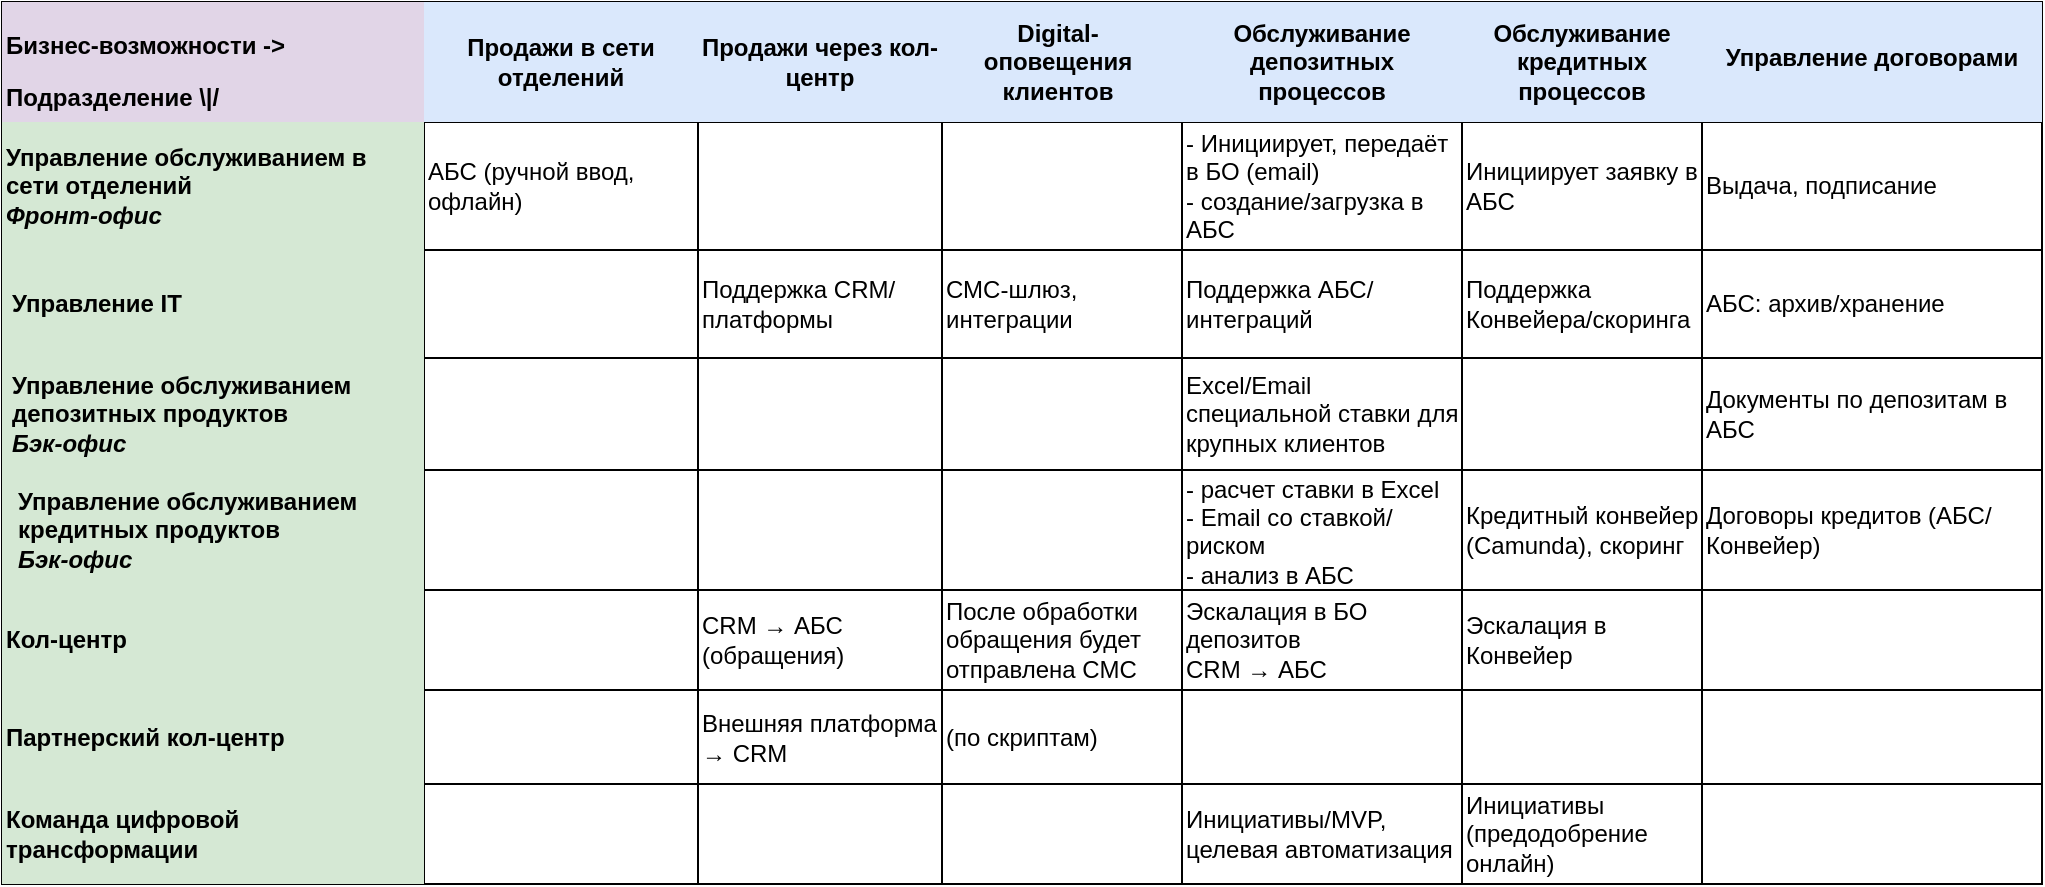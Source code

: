 <mxfile version="28.2.3">
  <diagram name="Страница — 1" id="jgSQj21MmRGN5Hcu17YA">
    <mxGraphModel dx="1089" dy="570" grid="1" gridSize="10" guides="1" tooltips="1" connect="1" arrows="1" fold="1" page="1" pageScale="1" pageWidth="827" pageHeight="1169" math="0" shadow="0">
      <root>
        <mxCell id="0" />
        <mxCell id="1" parent="0" />
        <mxCell id="O0AXEfCne8WzT-DTW3_N-217" value="" style="shape=table;startSize=0;container=1;collapsible=0;childLayout=tableLayout;" vertex="1" parent="1">
          <mxGeometry x="110" y="206" width="1020" height="441" as="geometry" />
        </mxCell>
        <mxCell id="O0AXEfCne8WzT-DTW3_N-218" value="" style="shape=tableRow;horizontal=0;startSize=0;swimlaneHead=0;swimlaneBody=0;strokeColor=inherit;top=0;left=0;bottom=0;right=0;collapsible=0;dropTarget=0;fillColor=none;points=[[0,0.5],[1,0.5]];portConstraint=eastwest;" vertex="1" parent="O0AXEfCne8WzT-DTW3_N-217">
          <mxGeometry width="1020" height="60" as="geometry" />
        </mxCell>
        <mxCell id="O0AXEfCne8WzT-DTW3_N-219" value="&lt;p&gt;&lt;b style=&quot;&quot;&gt;Бизнес-возможности -&amp;gt;&lt;/b&gt;&lt;b&gt;&lt;/b&gt;&lt;/p&gt;&lt;p&gt;&lt;b style=&quot;background-color: transparent; color: light-dark(rgb(0, 0, 0), rgb(255, 255, 255));&quot;&gt;Подразделение \|/&lt;/b&gt;&lt;/p&gt;" style="shape=partialRectangle;html=1;whiteSpace=wrap;connectable=0;strokeColor=#9673a6;overflow=hidden;fillColor=#e1d5e7;top=0;left=0;bottom=0;right=0;pointerEvents=1;align=left;" vertex="1" parent="O0AXEfCne8WzT-DTW3_N-218">
          <mxGeometry width="211" height="60" as="geometry">
            <mxRectangle width="211" height="60" as="alternateBounds" />
          </mxGeometry>
        </mxCell>
        <mxCell id="O0AXEfCne8WzT-DTW3_N-220" value="&lt;b&gt;Продажи в сети отделений&lt;/b&gt;" style="shape=partialRectangle;html=1;whiteSpace=wrap;connectable=0;strokeColor=#6c8ebf;overflow=hidden;fillColor=#dae8fc;top=0;left=0;bottom=0;right=0;pointerEvents=1;align=center;" vertex="1" parent="O0AXEfCne8WzT-DTW3_N-218">
          <mxGeometry x="211" width="137" height="60" as="geometry">
            <mxRectangle width="137" height="60" as="alternateBounds" />
          </mxGeometry>
        </mxCell>
        <mxCell id="O0AXEfCne8WzT-DTW3_N-221" value="&lt;span style=&quot;font-weight: 700;&quot;&gt;Продажи через кол-центр&lt;/span&gt;" style="shape=partialRectangle;html=1;whiteSpace=wrap;connectable=0;strokeColor=#6c8ebf;overflow=hidden;fillColor=#dae8fc;top=0;left=0;bottom=0;right=0;pointerEvents=1;align=center;" vertex="1" parent="O0AXEfCne8WzT-DTW3_N-218">
          <mxGeometry x="348" width="122" height="60" as="geometry">
            <mxRectangle width="122" height="60" as="alternateBounds" />
          </mxGeometry>
        </mxCell>
        <mxCell id="O0AXEfCne8WzT-DTW3_N-222" value="&lt;table data-start=&quot;2052&quot; data-end=&quot;2894&quot; class=&quot;w-fit min-w-(--thread-content-width)&quot; style=&quot;&quot;&gt;&lt;thead data-start=&quot;2052&quot; data-end=&quot;2205&quot;&gt;&lt;tr data-start=&quot;2052&quot; data-end=&quot;2205&quot;&gt;&lt;th data-start=&quot;2107&quot; data-end=&quot;2133&quot; data-col-size=&quot;sm&quot;&gt;Digital-оповещения клиентов&lt;/th&gt;&lt;th data-start=&quot;2133&quot; data-end=&quot;2158&quot; data-col-size=&quot;sm&quot;&gt;&lt;br&gt;&lt;/th&gt;&lt;/tr&gt;&lt;/thead&gt;&lt;/table&gt;" style="shape=partialRectangle;html=1;whiteSpace=wrap;connectable=0;strokeColor=#6c8ebf;overflow=hidden;fillColor=#dae8fc;top=0;left=0;bottom=0;right=0;pointerEvents=1;align=center;" vertex="1" parent="O0AXEfCne8WzT-DTW3_N-218">
          <mxGeometry x="470" width="120" height="60" as="geometry">
            <mxRectangle width="120" height="60" as="alternateBounds" />
          </mxGeometry>
        </mxCell>
        <mxCell id="O0AXEfCne8WzT-DTW3_N-223" value="&lt;b&gt;Обслуживание депозитных процессов&lt;/b&gt;" style="shape=partialRectangle;html=1;whiteSpace=wrap;connectable=0;strokeColor=#6c8ebf;overflow=hidden;fillColor=#dae8fc;top=0;left=0;bottom=0;right=0;pointerEvents=1;align=center;" vertex="1" parent="O0AXEfCne8WzT-DTW3_N-218">
          <mxGeometry x="590" width="140" height="60" as="geometry">
            <mxRectangle width="140" height="60" as="alternateBounds" />
          </mxGeometry>
        </mxCell>
        <mxCell id="O0AXEfCne8WzT-DTW3_N-224" value="&lt;b&gt;Обслуживание кредитных процессов&lt;/b&gt;" style="shape=partialRectangle;html=1;whiteSpace=wrap;connectable=0;strokeColor=#6c8ebf;overflow=hidden;fillColor=#dae8fc;top=0;left=0;bottom=0;right=0;pointerEvents=1;align=center;" vertex="1" parent="O0AXEfCne8WzT-DTW3_N-218">
          <mxGeometry x="730" width="120" height="60" as="geometry">
            <mxRectangle width="120" height="60" as="alternateBounds" />
          </mxGeometry>
        </mxCell>
        <mxCell id="O0AXEfCne8WzT-DTW3_N-225" value="&lt;table data-start=&quot;2052&quot; data-end=&quot;2894&quot; class=&quot;w-fit min-w-(--thread-content-width)&quot; style=&quot;&quot;&gt;&lt;thead data-start=&quot;2052&quot; data-end=&quot;2205&quot;&gt;&lt;tr data-start=&quot;2052&quot; data-end=&quot;2205&quot;&gt;&lt;th data-start=&quot;2178&quot; data-end=&quot;2205&quot; data-col-size=&quot;md&quot;&gt;Управление договорами&lt;/th&gt;&lt;/tr&gt;&lt;/thead&gt;&lt;tbody data-start=&quot;2363&quot; data-end=&quot;2894&quot;&gt;&lt;tr data-start=&quot;2363&quot; data-end=&quot;2453&quot;&gt;&lt;td data-start=&quot;2363&quot; data-end=&quot;2379&quot; data-col-size=&quot;sm&quot;&gt;&lt;/td&gt;&lt;/tr&gt;&lt;/tbody&gt;&lt;/table&gt;" style="shape=partialRectangle;html=1;whiteSpace=wrap;connectable=0;strokeColor=#6c8ebf;overflow=hidden;fillColor=#dae8fc;top=0;left=0;bottom=0;right=0;pointerEvents=1;align=center;" vertex="1" parent="O0AXEfCne8WzT-DTW3_N-218">
          <mxGeometry x="850" width="170" height="60" as="geometry">
            <mxRectangle width="170" height="60" as="alternateBounds" />
          </mxGeometry>
        </mxCell>
        <mxCell id="O0AXEfCne8WzT-DTW3_N-226" value="" style="shape=tableRow;horizontal=0;startSize=0;swimlaneHead=0;swimlaneBody=0;strokeColor=inherit;top=0;left=0;bottom=0;right=0;collapsible=0;dropTarget=0;fillColor=none;points=[[0,0.5],[1,0.5]];portConstraint=eastwest;" vertex="1" parent="O0AXEfCne8WzT-DTW3_N-217">
          <mxGeometry y="60" width="1020" height="64" as="geometry" />
        </mxCell>
        <mxCell id="O0AXEfCne8WzT-DTW3_N-227" value="&lt;b&gt;Управление обслуживанием в сети отделений&amp;nbsp;&lt;/b&gt;&lt;div&gt;&lt;b&gt;&lt;i&gt;Фронт-офис&lt;/i&gt;&lt;/b&gt;&lt;/div&gt;" style="shape=partialRectangle;html=1;whiteSpace=wrap;connectable=0;strokeColor=#82b366;overflow=hidden;fillColor=#d5e8d4;top=0;left=0;bottom=0;right=0;pointerEvents=1;align=left;" vertex="1" parent="O0AXEfCne8WzT-DTW3_N-226">
          <mxGeometry width="211" height="64" as="geometry">
            <mxRectangle width="211" height="64" as="alternateBounds" />
          </mxGeometry>
        </mxCell>
        <mxCell id="O0AXEfCne8WzT-DTW3_N-228" value="АБС (ручной ввод, офлайн)" style="shape=partialRectangle;html=1;whiteSpace=wrap;connectable=0;strokeColor=inherit;overflow=hidden;fillColor=none;top=0;left=0;bottom=0;right=0;pointerEvents=1;align=left;" vertex="1" parent="O0AXEfCne8WzT-DTW3_N-226">
          <mxGeometry x="211" width="137" height="64" as="geometry">
            <mxRectangle width="137" height="64" as="alternateBounds" />
          </mxGeometry>
        </mxCell>
        <mxCell id="O0AXEfCne8WzT-DTW3_N-229" value="" style="shape=partialRectangle;html=1;whiteSpace=wrap;connectable=0;strokeColor=inherit;overflow=hidden;fillColor=none;top=0;left=0;bottom=0;right=0;pointerEvents=1;align=left;" vertex="1" parent="O0AXEfCne8WzT-DTW3_N-226">
          <mxGeometry x="348" width="122" height="64" as="geometry">
            <mxRectangle width="122" height="64" as="alternateBounds" />
          </mxGeometry>
        </mxCell>
        <mxCell id="O0AXEfCne8WzT-DTW3_N-230" value="" style="shape=partialRectangle;html=1;whiteSpace=wrap;connectable=0;strokeColor=inherit;overflow=hidden;fillColor=none;top=0;left=0;bottom=0;right=0;pointerEvents=1;align=left;" vertex="1" parent="O0AXEfCne8WzT-DTW3_N-226">
          <mxGeometry x="470" width="120" height="64" as="geometry">
            <mxRectangle width="120" height="64" as="alternateBounds" />
          </mxGeometry>
        </mxCell>
        <mxCell id="O0AXEfCne8WzT-DTW3_N-231" value="- Инициирует, передаёт в БО (email)&lt;div&gt;- создание/загрузка в АБС&lt;/div&gt;" style="shape=partialRectangle;html=1;whiteSpace=wrap;connectable=0;strokeColor=inherit;overflow=hidden;fillColor=none;top=0;left=0;bottom=0;right=0;pointerEvents=1;align=left;" vertex="1" parent="O0AXEfCne8WzT-DTW3_N-226">
          <mxGeometry x="590" width="140" height="64" as="geometry">
            <mxRectangle width="140" height="64" as="alternateBounds" />
          </mxGeometry>
        </mxCell>
        <mxCell id="O0AXEfCne8WzT-DTW3_N-232" value="Инициирует заявку в АБС" style="shape=partialRectangle;html=1;whiteSpace=wrap;connectable=0;strokeColor=inherit;overflow=hidden;fillColor=none;top=0;left=0;bottom=0;right=0;pointerEvents=1;align=left;" vertex="1" parent="O0AXEfCne8WzT-DTW3_N-226">
          <mxGeometry x="730" width="120" height="64" as="geometry">
            <mxRectangle width="120" height="64" as="alternateBounds" />
          </mxGeometry>
        </mxCell>
        <mxCell id="O0AXEfCne8WzT-DTW3_N-233" value="Выдача, подписание" style="shape=partialRectangle;html=1;whiteSpace=wrap;connectable=0;strokeColor=inherit;overflow=hidden;fillColor=none;top=0;left=0;bottom=0;right=0;pointerEvents=1;align=left;" vertex="1" parent="O0AXEfCne8WzT-DTW3_N-226">
          <mxGeometry x="850" width="170" height="64" as="geometry">
            <mxRectangle width="170" height="64" as="alternateBounds" />
          </mxGeometry>
        </mxCell>
        <mxCell id="O0AXEfCne8WzT-DTW3_N-234" value="" style="shape=tableRow;horizontal=0;startSize=0;swimlaneHead=0;swimlaneBody=0;strokeColor=inherit;top=0;left=0;bottom=0;right=0;collapsible=0;dropTarget=0;fillColor=none;points=[[0,0.5],[1,0.5]];portConstraint=eastwest;" vertex="1" parent="O0AXEfCne8WzT-DTW3_N-217">
          <mxGeometry y="124" width="1020" height="54" as="geometry" />
        </mxCell>
        <mxCell id="O0AXEfCne8WzT-DTW3_N-235" value="&lt;table data-start=&quot;2052&quot; data-end=&quot;2894&quot; class=&quot;w-fit min-w-(--thread-content-width)&quot; style=&quot;&quot;&gt;&lt;tbody data-start=&quot;2363&quot; data-end=&quot;2894&quot;&gt;&lt;tr data-start=&quot;2454&quot; data-end=&quot;2550&quot;&gt;&lt;td data-start=&quot;2454&quot; data-end=&quot;2483&quot; data-col-size=&quot;sm&quot;&gt;&lt;b&gt;Управление IT&lt;/b&gt;&lt;/td&gt;&lt;td data-col-size=&quot;sm&quot; data-start=&quot;2483&quot; data-end=&quot;2487&quot;&gt;&lt;br&gt;&lt;/td&gt;&lt;/tr&gt;&lt;/tbody&gt;&lt;/table&gt;" style="shape=partialRectangle;html=1;whiteSpace=wrap;connectable=0;strokeColor=#003300;overflow=hidden;fillColor=#d5e8d4;top=0;left=0;bottom=0;right=0;pointerEvents=1;align=left;" vertex="1" parent="O0AXEfCne8WzT-DTW3_N-234">
          <mxGeometry width="211" height="54" as="geometry">
            <mxRectangle width="211" height="54" as="alternateBounds" />
          </mxGeometry>
        </mxCell>
        <mxCell id="O0AXEfCne8WzT-DTW3_N-236" value="" style="shape=partialRectangle;html=1;whiteSpace=wrap;connectable=0;strokeColor=inherit;overflow=hidden;fillColor=none;top=0;left=0;bottom=0;right=0;pointerEvents=1;align=left;" vertex="1" parent="O0AXEfCne8WzT-DTW3_N-234">
          <mxGeometry x="211" width="137" height="54" as="geometry">
            <mxRectangle width="137" height="54" as="alternateBounds" />
          </mxGeometry>
        </mxCell>
        <mxCell id="O0AXEfCne8WzT-DTW3_N-237" value="Поддержка CRM/платформы&amp;nbsp;" style="shape=partialRectangle;html=1;whiteSpace=wrap;connectable=0;strokeColor=inherit;overflow=hidden;fillColor=none;top=0;left=0;bottom=0;right=0;pointerEvents=1;align=left;" vertex="1" parent="O0AXEfCne8WzT-DTW3_N-234">
          <mxGeometry x="348" width="122" height="54" as="geometry">
            <mxRectangle width="122" height="54" as="alternateBounds" />
          </mxGeometry>
        </mxCell>
        <mxCell id="O0AXEfCne8WzT-DTW3_N-238" value="СМС-шлюз, интеграции" style="shape=partialRectangle;html=1;whiteSpace=wrap;connectable=0;strokeColor=inherit;overflow=hidden;fillColor=none;top=0;left=0;bottom=0;right=0;pointerEvents=1;align=left;" vertex="1" parent="O0AXEfCne8WzT-DTW3_N-234">
          <mxGeometry x="470" width="120" height="54" as="geometry">
            <mxRectangle width="120" height="54" as="alternateBounds" />
          </mxGeometry>
        </mxCell>
        <mxCell id="O0AXEfCne8WzT-DTW3_N-239" value="Поддержка АБС/интеграций&amp;nbsp;" style="shape=partialRectangle;html=1;whiteSpace=wrap;connectable=0;strokeColor=inherit;overflow=hidden;fillColor=none;top=0;left=0;bottom=0;right=0;pointerEvents=1;align=left;" vertex="1" parent="O0AXEfCne8WzT-DTW3_N-234">
          <mxGeometry x="590" width="140" height="54" as="geometry">
            <mxRectangle width="140" height="54" as="alternateBounds" />
          </mxGeometry>
        </mxCell>
        <mxCell id="O0AXEfCne8WzT-DTW3_N-240" value="Поддержка Конвейера/скоринга" style="shape=partialRectangle;html=1;whiteSpace=wrap;connectable=0;strokeColor=inherit;overflow=hidden;fillColor=none;top=0;left=0;bottom=0;right=0;pointerEvents=1;align=left;" vertex="1" parent="O0AXEfCne8WzT-DTW3_N-234">
          <mxGeometry x="730" width="120" height="54" as="geometry">
            <mxRectangle width="120" height="54" as="alternateBounds" />
          </mxGeometry>
        </mxCell>
        <mxCell id="O0AXEfCne8WzT-DTW3_N-241" value="АБС: архив/хранение" style="shape=partialRectangle;html=1;whiteSpace=wrap;connectable=0;strokeColor=inherit;overflow=hidden;fillColor=none;top=0;left=0;bottom=0;right=0;pointerEvents=1;align=left;" vertex="1" parent="O0AXEfCne8WzT-DTW3_N-234">
          <mxGeometry x="850" width="170" height="54" as="geometry">
            <mxRectangle width="170" height="54" as="alternateBounds" />
          </mxGeometry>
        </mxCell>
        <mxCell id="O0AXEfCne8WzT-DTW3_N-242" value="" style="shape=tableRow;horizontal=0;startSize=0;swimlaneHead=0;swimlaneBody=0;strokeColor=inherit;top=0;left=0;bottom=0;right=0;collapsible=0;dropTarget=0;fillColor=none;points=[[0,0.5],[1,0.5]];portConstraint=eastwest;" vertex="1" parent="O0AXEfCne8WzT-DTW3_N-217">
          <mxGeometry y="178" width="1020" height="56" as="geometry" />
        </mxCell>
        <mxCell id="O0AXEfCne8WzT-DTW3_N-243" value="&lt;table data-start=&quot;2052&quot; data-end=&quot;2894&quot; class=&quot;w-fit min-w-(--thread-content-width)&quot; style=&quot;&quot;&gt;&lt;tbody data-start=&quot;2363&quot; data-end=&quot;2894&quot;&gt;&lt;tr data-start=&quot;2551&quot; data-end=&quot;2650&quot;&gt;&lt;td data-start=&quot;2551&quot; data-end=&quot;2566&quot; data-col-size=&quot;sm&quot;&gt;&lt;b&gt;Управление обслуживанием депозитных продуктов&lt;br&gt;&lt;i&gt;Бэк-офис&lt;/i&gt;&lt;/b&gt;&lt;/td&gt;&lt;td data-col-size=&quot;sm&quot; data-start=&quot;2566&quot; data-end=&quot;2596&quot;&gt;&lt;/td&gt;&lt;/tr&gt;&lt;/tbody&gt;&lt;/table&gt;" style="shape=partialRectangle;html=1;whiteSpace=wrap;connectable=0;strokeColor=#82b366;overflow=hidden;fillColor=#d5e8d4;top=0;left=0;bottom=0;right=0;pointerEvents=1;align=left;" vertex="1" parent="O0AXEfCne8WzT-DTW3_N-242">
          <mxGeometry width="211" height="56" as="geometry">
            <mxRectangle width="211" height="56" as="alternateBounds" />
          </mxGeometry>
        </mxCell>
        <mxCell id="O0AXEfCne8WzT-DTW3_N-244" value="" style="shape=partialRectangle;html=1;whiteSpace=wrap;connectable=0;strokeColor=inherit;overflow=hidden;fillColor=none;top=0;left=0;bottom=0;right=0;pointerEvents=1;align=left;" vertex="1" parent="O0AXEfCne8WzT-DTW3_N-242">
          <mxGeometry x="211" width="137" height="56" as="geometry">
            <mxRectangle width="137" height="56" as="alternateBounds" />
          </mxGeometry>
        </mxCell>
        <mxCell id="O0AXEfCne8WzT-DTW3_N-245" value="" style="shape=partialRectangle;html=1;whiteSpace=wrap;connectable=0;strokeColor=inherit;overflow=hidden;fillColor=none;top=0;left=0;bottom=0;right=0;pointerEvents=1;align=left;" vertex="1" parent="O0AXEfCne8WzT-DTW3_N-242">
          <mxGeometry x="348" width="122" height="56" as="geometry">
            <mxRectangle width="122" height="56" as="alternateBounds" />
          </mxGeometry>
        </mxCell>
        <mxCell id="O0AXEfCne8WzT-DTW3_N-246" value="" style="shape=partialRectangle;html=1;whiteSpace=wrap;connectable=0;strokeColor=inherit;overflow=hidden;fillColor=none;top=0;left=0;bottom=0;right=0;pointerEvents=1;align=left;" vertex="1" parent="O0AXEfCne8WzT-DTW3_N-242">
          <mxGeometry x="470" width="120" height="56" as="geometry">
            <mxRectangle width="120" height="56" as="alternateBounds" />
          </mxGeometry>
        </mxCell>
        <mxCell id="O0AXEfCne8WzT-DTW3_N-247" value="Excel/Email специальной ставки для крупных клиентов" style="shape=partialRectangle;html=1;whiteSpace=wrap;connectable=0;strokeColor=inherit;overflow=hidden;fillColor=none;top=0;left=0;bottom=0;right=0;pointerEvents=1;align=left;" vertex="1" parent="O0AXEfCne8WzT-DTW3_N-242">
          <mxGeometry x="590" width="140" height="56" as="geometry">
            <mxRectangle width="140" height="56" as="alternateBounds" />
          </mxGeometry>
        </mxCell>
        <mxCell id="O0AXEfCne8WzT-DTW3_N-248" value="" style="shape=partialRectangle;html=1;whiteSpace=wrap;connectable=0;strokeColor=inherit;overflow=hidden;fillColor=none;top=0;left=0;bottom=0;right=0;pointerEvents=1;align=left;" vertex="1" parent="O0AXEfCne8WzT-DTW3_N-242">
          <mxGeometry x="730" width="120" height="56" as="geometry">
            <mxRectangle width="120" height="56" as="alternateBounds" />
          </mxGeometry>
        </mxCell>
        <mxCell id="O0AXEfCne8WzT-DTW3_N-249" value="Документы по депозитам в АБС" style="shape=partialRectangle;html=1;whiteSpace=wrap;connectable=0;strokeColor=inherit;overflow=hidden;fillColor=none;top=0;left=0;bottom=0;right=0;pointerEvents=1;align=left;" vertex="1" parent="O0AXEfCne8WzT-DTW3_N-242">
          <mxGeometry x="850" width="170" height="56" as="geometry">
            <mxRectangle width="170" height="56" as="alternateBounds" />
          </mxGeometry>
        </mxCell>
        <mxCell id="O0AXEfCne8WzT-DTW3_N-250" value="" style="shape=tableRow;horizontal=0;startSize=0;swimlaneHead=0;swimlaneBody=0;strokeColor=inherit;top=0;left=0;bottom=0;right=0;collapsible=0;dropTarget=0;fillColor=none;points=[[0,0.5],[1,0.5]];portConstraint=eastwest;" vertex="1" parent="O0AXEfCne8WzT-DTW3_N-217">
          <mxGeometry y="234" width="1020" height="60" as="geometry" />
        </mxCell>
        <mxCell id="O0AXEfCne8WzT-DTW3_N-251" value="&lt;table data-start=&quot;2052&quot; data-end=&quot;2894&quot; class=&quot;w-fit min-w-(--thread-content-width)&quot; style=&quot;&quot;&gt;&lt;tbody data-start=&quot;2363&quot; data-end=&quot;2894&quot;&gt;&lt;tr data-start=&quot;2651&quot; data-end=&quot;2791&quot;&gt;&lt;td data-start=&quot;2651&quot; data-end=&quot;2676&quot; data-col-size=&quot;sm&quot;&gt;&lt;table data-start=&quot;2052&quot; data-end=&quot;2894&quot; class=&quot;w-fit min-w-(--thread-content-width)&quot;&gt;&lt;tbody data-start=&quot;2363&quot; data-end=&quot;2894&quot;&gt;&lt;tr data-start=&quot;2551&quot; data-end=&quot;2650&quot;&gt;&lt;td data-start=&quot;2551&quot; data-end=&quot;2566&quot; data-col-size=&quot;sm&quot;&gt;&lt;b&gt;Управление обслуживанием кредитных продуктов&lt;/b&gt;&lt;b&gt;&lt;br&gt;&lt;i&gt;Бэк-офис&lt;/i&gt;&lt;/b&gt;&lt;/td&gt;&lt;td data-col-size=&quot;sm&quot; data-start=&quot;2566&quot; data-end=&quot;2596&quot;&gt;&lt;/td&gt;&lt;/tr&gt;&lt;/tbody&gt;&lt;/table&gt;&lt;/td&gt;&lt;td data-col-size=&quot;sm&quot; data-start=&quot;2676&quot; data-end=&quot;2700&quot;&gt;&lt;br&gt;&lt;/td&gt;&lt;/tr&gt;&lt;/tbody&gt;&lt;/table&gt;" style="shape=partialRectangle;html=1;whiteSpace=wrap;connectable=0;strokeColor=#82b366;overflow=hidden;fillColor=#d5e8d4;top=0;left=0;bottom=0;right=0;pointerEvents=1;align=left;" vertex="1" parent="O0AXEfCne8WzT-DTW3_N-250">
          <mxGeometry width="211" height="60" as="geometry">
            <mxRectangle width="211" height="60" as="alternateBounds" />
          </mxGeometry>
        </mxCell>
        <mxCell id="O0AXEfCne8WzT-DTW3_N-252" value="" style="shape=partialRectangle;html=1;whiteSpace=wrap;connectable=0;strokeColor=inherit;overflow=hidden;fillColor=none;top=0;left=0;bottom=0;right=0;pointerEvents=1;align=left;" vertex="1" parent="O0AXEfCne8WzT-DTW3_N-250">
          <mxGeometry x="211" width="137" height="60" as="geometry">
            <mxRectangle width="137" height="60" as="alternateBounds" />
          </mxGeometry>
        </mxCell>
        <mxCell id="O0AXEfCne8WzT-DTW3_N-253" value="" style="shape=partialRectangle;html=1;whiteSpace=wrap;connectable=0;strokeColor=inherit;overflow=hidden;fillColor=none;top=0;left=0;bottom=0;right=0;pointerEvents=1;align=left;" vertex="1" parent="O0AXEfCne8WzT-DTW3_N-250">
          <mxGeometry x="348" width="122" height="60" as="geometry">
            <mxRectangle width="122" height="60" as="alternateBounds" />
          </mxGeometry>
        </mxCell>
        <mxCell id="O0AXEfCne8WzT-DTW3_N-254" value="" style="shape=partialRectangle;html=1;whiteSpace=wrap;connectable=0;strokeColor=inherit;overflow=hidden;fillColor=none;top=0;left=0;bottom=0;right=0;pointerEvents=1;align=left;" vertex="1" parent="O0AXEfCne8WzT-DTW3_N-250">
          <mxGeometry x="470" width="120" height="60" as="geometry">
            <mxRectangle width="120" height="60" as="alternateBounds" />
          </mxGeometry>
        </mxCell>
        <mxCell id="O0AXEfCne8WzT-DTW3_N-255" value="&lt;div&gt;- расчет ставки в Excel&lt;br&gt;- Email со ставкой/риском&lt;/div&gt;&lt;div&gt;- анализ в АБС&lt;/div&gt;" style="shape=partialRectangle;html=1;whiteSpace=wrap;connectable=0;strokeColor=inherit;overflow=hidden;fillColor=none;top=0;left=0;bottom=0;right=0;pointerEvents=1;align=left;" vertex="1" parent="O0AXEfCne8WzT-DTW3_N-250">
          <mxGeometry x="590" width="140" height="60" as="geometry">
            <mxRectangle width="140" height="60" as="alternateBounds" />
          </mxGeometry>
        </mxCell>
        <mxCell id="O0AXEfCne8WzT-DTW3_N-256" value="Кредитный конвейер (Camunda), скоринг" style="shape=partialRectangle;html=1;whiteSpace=wrap;connectable=0;strokeColor=inherit;overflow=hidden;fillColor=none;top=0;left=0;bottom=0;right=0;pointerEvents=1;align=left;" vertex="1" parent="O0AXEfCne8WzT-DTW3_N-250">
          <mxGeometry x="730" width="120" height="60" as="geometry">
            <mxRectangle width="120" height="60" as="alternateBounds" />
          </mxGeometry>
        </mxCell>
        <mxCell id="O0AXEfCne8WzT-DTW3_N-257" value="Договоры кредитов (АБС/Конвейер)" style="shape=partialRectangle;html=1;whiteSpace=wrap;connectable=0;strokeColor=inherit;overflow=hidden;fillColor=none;top=0;left=0;bottom=0;right=0;pointerEvents=1;align=left;" vertex="1" parent="O0AXEfCne8WzT-DTW3_N-250">
          <mxGeometry x="850" width="170" height="60" as="geometry">
            <mxRectangle width="170" height="60" as="alternateBounds" />
          </mxGeometry>
        </mxCell>
        <mxCell id="O0AXEfCne8WzT-DTW3_N-258" value="" style="shape=tableRow;horizontal=0;startSize=0;swimlaneHead=0;swimlaneBody=0;strokeColor=inherit;top=0;left=0;bottom=0;right=0;collapsible=0;dropTarget=0;fillColor=none;points=[[0,0.5],[1,0.5]];portConstraint=eastwest;" vertex="1" parent="O0AXEfCne8WzT-DTW3_N-217">
          <mxGeometry y="294" width="1020" height="50" as="geometry" />
        </mxCell>
        <mxCell id="O0AXEfCne8WzT-DTW3_N-259" value="&lt;b&gt;Кол-центр&lt;/b&gt;" style="shape=partialRectangle;html=1;whiteSpace=wrap;connectable=0;strokeColor=#82b366;overflow=hidden;fillColor=#d5e8d4;top=0;left=0;bottom=0;right=0;pointerEvents=1;align=left;" vertex="1" parent="O0AXEfCne8WzT-DTW3_N-258">
          <mxGeometry width="211" height="50" as="geometry">
            <mxRectangle width="211" height="50" as="alternateBounds" />
          </mxGeometry>
        </mxCell>
        <mxCell id="O0AXEfCne8WzT-DTW3_N-260" value="" style="shape=partialRectangle;html=1;whiteSpace=wrap;connectable=0;strokeColor=inherit;overflow=hidden;fillColor=none;top=0;left=0;bottom=0;right=0;pointerEvents=1;align=left;" vertex="1" parent="O0AXEfCne8WzT-DTW3_N-258">
          <mxGeometry x="211" width="137" height="50" as="geometry">
            <mxRectangle width="137" height="50" as="alternateBounds" />
          </mxGeometry>
        </mxCell>
        <mxCell id="O0AXEfCne8WzT-DTW3_N-261" value="CRM → АБС (обращения)" style="shape=partialRectangle;html=1;whiteSpace=wrap;connectable=0;strokeColor=inherit;overflow=hidden;fillColor=none;top=0;left=0;bottom=0;right=0;pointerEvents=1;align=left;" vertex="1" parent="O0AXEfCne8WzT-DTW3_N-258">
          <mxGeometry x="348" width="122" height="50" as="geometry">
            <mxRectangle width="122" height="50" as="alternateBounds" />
          </mxGeometry>
        </mxCell>
        <mxCell id="O0AXEfCne8WzT-DTW3_N-262" value="После обработки обращения будет отправлена СМС" style="shape=partialRectangle;html=1;whiteSpace=wrap;connectable=0;strokeColor=inherit;overflow=hidden;fillColor=none;top=0;left=0;bottom=0;right=0;pointerEvents=1;align=left;" vertex="1" parent="O0AXEfCne8WzT-DTW3_N-258">
          <mxGeometry x="470" width="120" height="50" as="geometry">
            <mxRectangle width="120" height="50" as="alternateBounds" />
          </mxGeometry>
        </mxCell>
        <mxCell id="O0AXEfCne8WzT-DTW3_N-263" value="Эскалация в БО депозитов&lt;div&gt;CRM → АБС&lt;/div&gt;" style="shape=partialRectangle;html=1;whiteSpace=wrap;connectable=0;strokeColor=inherit;overflow=hidden;fillColor=none;top=0;left=0;bottom=0;right=0;pointerEvents=1;align=left;" vertex="1" parent="O0AXEfCne8WzT-DTW3_N-258">
          <mxGeometry x="590" width="140" height="50" as="geometry">
            <mxRectangle width="140" height="50" as="alternateBounds" />
          </mxGeometry>
        </mxCell>
        <mxCell id="O0AXEfCne8WzT-DTW3_N-264" value="Эскалация в Конвейер" style="shape=partialRectangle;html=1;whiteSpace=wrap;connectable=0;strokeColor=inherit;overflow=hidden;fillColor=none;top=0;left=0;bottom=0;right=0;pointerEvents=1;align=left;" vertex="1" parent="O0AXEfCne8WzT-DTW3_N-258">
          <mxGeometry x="730" width="120" height="50" as="geometry">
            <mxRectangle width="120" height="50" as="alternateBounds" />
          </mxGeometry>
        </mxCell>
        <mxCell id="O0AXEfCne8WzT-DTW3_N-265" value="" style="shape=partialRectangle;html=1;whiteSpace=wrap;connectable=0;strokeColor=inherit;overflow=hidden;fillColor=none;top=0;left=0;bottom=0;right=0;pointerEvents=1;align=left;" vertex="1" parent="O0AXEfCne8WzT-DTW3_N-258">
          <mxGeometry x="850" width="170" height="50" as="geometry">
            <mxRectangle width="170" height="50" as="alternateBounds" />
          </mxGeometry>
        </mxCell>
        <mxCell id="O0AXEfCne8WzT-DTW3_N-267" style="shape=tableRow;horizontal=0;startSize=0;swimlaneHead=0;swimlaneBody=0;strokeColor=inherit;top=0;left=0;bottom=0;right=0;collapsible=0;dropTarget=0;fillColor=none;points=[[0,0.5],[1,0.5]];portConstraint=eastwest;" vertex="1" parent="O0AXEfCne8WzT-DTW3_N-217">
          <mxGeometry y="344" width="1020" height="47" as="geometry" />
        </mxCell>
        <mxCell id="O0AXEfCne8WzT-DTW3_N-268" value="&lt;b&gt;Партнерский кол-центр&lt;/b&gt;" style="shape=partialRectangle;html=1;whiteSpace=wrap;connectable=0;strokeColor=#82b366;overflow=hidden;fillColor=#d5e8d4;top=0;left=0;bottom=0;right=0;pointerEvents=1;align=left;" vertex="1" parent="O0AXEfCne8WzT-DTW3_N-267">
          <mxGeometry width="211" height="47" as="geometry">
            <mxRectangle width="211" height="47" as="alternateBounds" />
          </mxGeometry>
        </mxCell>
        <mxCell id="O0AXEfCne8WzT-DTW3_N-269" value="" style="shape=partialRectangle;html=1;whiteSpace=wrap;connectable=0;strokeColor=inherit;overflow=hidden;fillColor=none;top=0;left=0;bottom=0;right=0;pointerEvents=1;align=left;" vertex="1" parent="O0AXEfCne8WzT-DTW3_N-267">
          <mxGeometry x="211" width="137" height="47" as="geometry">
            <mxRectangle width="137" height="47" as="alternateBounds" />
          </mxGeometry>
        </mxCell>
        <mxCell id="O0AXEfCne8WzT-DTW3_N-270" value="Внешняя платформа → CRM" style="shape=partialRectangle;html=1;whiteSpace=wrap;connectable=0;strokeColor=inherit;overflow=hidden;fillColor=none;top=0;left=0;bottom=0;right=0;pointerEvents=1;align=left;" vertex="1" parent="O0AXEfCne8WzT-DTW3_N-267">
          <mxGeometry x="348" width="122" height="47" as="geometry">
            <mxRectangle width="122" height="47" as="alternateBounds" />
          </mxGeometry>
        </mxCell>
        <mxCell id="O0AXEfCne8WzT-DTW3_N-271" value="(по скриптам)" style="shape=partialRectangle;html=1;whiteSpace=wrap;connectable=0;strokeColor=inherit;overflow=hidden;fillColor=none;top=0;left=0;bottom=0;right=0;pointerEvents=1;align=left;" vertex="1" parent="O0AXEfCne8WzT-DTW3_N-267">
          <mxGeometry x="470" width="120" height="47" as="geometry">
            <mxRectangle width="120" height="47" as="alternateBounds" />
          </mxGeometry>
        </mxCell>
        <mxCell id="O0AXEfCne8WzT-DTW3_N-272" value="" style="shape=partialRectangle;html=1;whiteSpace=wrap;connectable=0;strokeColor=inherit;overflow=hidden;fillColor=none;top=0;left=0;bottom=0;right=0;pointerEvents=1;align=left;" vertex="1" parent="O0AXEfCne8WzT-DTW3_N-267">
          <mxGeometry x="590" width="140" height="47" as="geometry">
            <mxRectangle width="140" height="47" as="alternateBounds" />
          </mxGeometry>
        </mxCell>
        <mxCell id="O0AXEfCne8WzT-DTW3_N-273" value="" style="shape=partialRectangle;html=1;whiteSpace=wrap;connectable=0;strokeColor=inherit;overflow=hidden;fillColor=none;top=0;left=0;bottom=0;right=0;pointerEvents=1;align=left;" vertex="1" parent="O0AXEfCne8WzT-DTW3_N-267">
          <mxGeometry x="730" width="120" height="47" as="geometry">
            <mxRectangle width="120" height="47" as="alternateBounds" />
          </mxGeometry>
        </mxCell>
        <mxCell id="O0AXEfCne8WzT-DTW3_N-274" value="" style="shape=partialRectangle;html=1;whiteSpace=wrap;connectable=0;strokeColor=inherit;overflow=hidden;fillColor=none;top=0;left=0;bottom=0;right=0;pointerEvents=1;align=left;" vertex="1" parent="O0AXEfCne8WzT-DTW3_N-267">
          <mxGeometry x="850" width="170" height="47" as="geometry">
            <mxRectangle width="170" height="47" as="alternateBounds" />
          </mxGeometry>
        </mxCell>
        <mxCell id="O0AXEfCne8WzT-DTW3_N-275" style="shape=tableRow;horizontal=0;startSize=0;swimlaneHead=0;swimlaneBody=0;strokeColor=inherit;top=0;left=0;bottom=0;right=0;collapsible=0;dropTarget=0;fillColor=none;points=[[0,0.5],[1,0.5]];portConstraint=eastwest;" vertex="1" parent="O0AXEfCne8WzT-DTW3_N-217">
          <mxGeometry y="391" width="1020" height="50" as="geometry" />
        </mxCell>
        <mxCell id="O0AXEfCne8WzT-DTW3_N-276" value="&lt;b&gt;Команда цифровой трансформации&lt;/b&gt;" style="shape=partialRectangle;html=1;whiteSpace=wrap;connectable=0;strokeColor=#82b366;overflow=hidden;fillColor=#d5e8d4;top=0;left=0;bottom=0;right=0;pointerEvents=1;align=left;" vertex="1" parent="O0AXEfCne8WzT-DTW3_N-275">
          <mxGeometry width="211" height="50" as="geometry">
            <mxRectangle width="211" height="50" as="alternateBounds" />
          </mxGeometry>
        </mxCell>
        <mxCell id="O0AXEfCne8WzT-DTW3_N-277" value="" style="shape=partialRectangle;html=1;whiteSpace=wrap;connectable=0;strokeColor=inherit;overflow=hidden;fillColor=none;top=0;left=0;bottom=0;right=0;pointerEvents=1;align=left;" vertex="1" parent="O0AXEfCne8WzT-DTW3_N-275">
          <mxGeometry x="211" width="137" height="50" as="geometry">
            <mxRectangle width="137" height="50" as="alternateBounds" />
          </mxGeometry>
        </mxCell>
        <mxCell id="O0AXEfCne8WzT-DTW3_N-278" value="" style="shape=partialRectangle;html=1;whiteSpace=wrap;connectable=0;strokeColor=inherit;overflow=hidden;fillColor=none;top=0;left=0;bottom=0;right=0;pointerEvents=1;align=left;" vertex="1" parent="O0AXEfCne8WzT-DTW3_N-275">
          <mxGeometry x="348" width="122" height="50" as="geometry">
            <mxRectangle width="122" height="50" as="alternateBounds" />
          </mxGeometry>
        </mxCell>
        <mxCell id="O0AXEfCne8WzT-DTW3_N-279" value="" style="shape=partialRectangle;html=1;whiteSpace=wrap;connectable=0;strokeColor=inherit;overflow=hidden;fillColor=none;top=0;left=0;bottom=0;right=0;pointerEvents=1;align=left;" vertex="1" parent="O0AXEfCne8WzT-DTW3_N-275">
          <mxGeometry x="470" width="120" height="50" as="geometry">
            <mxRectangle width="120" height="50" as="alternateBounds" />
          </mxGeometry>
        </mxCell>
        <mxCell id="O0AXEfCne8WzT-DTW3_N-280" value="Инициативы/MVP, целевая автоматизация" style="shape=partialRectangle;html=1;whiteSpace=wrap;connectable=0;strokeColor=inherit;overflow=hidden;fillColor=none;top=0;left=0;bottom=0;right=0;pointerEvents=1;align=left;" vertex="1" parent="O0AXEfCne8WzT-DTW3_N-275">
          <mxGeometry x="590" width="140" height="50" as="geometry">
            <mxRectangle width="140" height="50" as="alternateBounds" />
          </mxGeometry>
        </mxCell>
        <mxCell id="O0AXEfCne8WzT-DTW3_N-281" value="Инициативы (предодобрение онлайн)" style="shape=partialRectangle;html=1;whiteSpace=wrap;connectable=0;strokeColor=inherit;overflow=hidden;fillColor=none;top=0;left=0;bottom=0;right=0;pointerEvents=1;align=left;" vertex="1" parent="O0AXEfCne8WzT-DTW3_N-275">
          <mxGeometry x="730" width="120" height="50" as="geometry">
            <mxRectangle width="120" height="50" as="alternateBounds" />
          </mxGeometry>
        </mxCell>
        <mxCell id="O0AXEfCne8WzT-DTW3_N-282" value="" style="shape=partialRectangle;html=1;whiteSpace=wrap;connectable=0;strokeColor=inherit;overflow=hidden;fillColor=none;top=0;left=0;bottom=0;right=0;pointerEvents=1;align=left;" vertex="1" parent="O0AXEfCne8WzT-DTW3_N-275">
          <mxGeometry x="850" width="170" height="50" as="geometry">
            <mxRectangle width="170" height="50" as="alternateBounds" />
          </mxGeometry>
        </mxCell>
      </root>
    </mxGraphModel>
  </diagram>
</mxfile>
